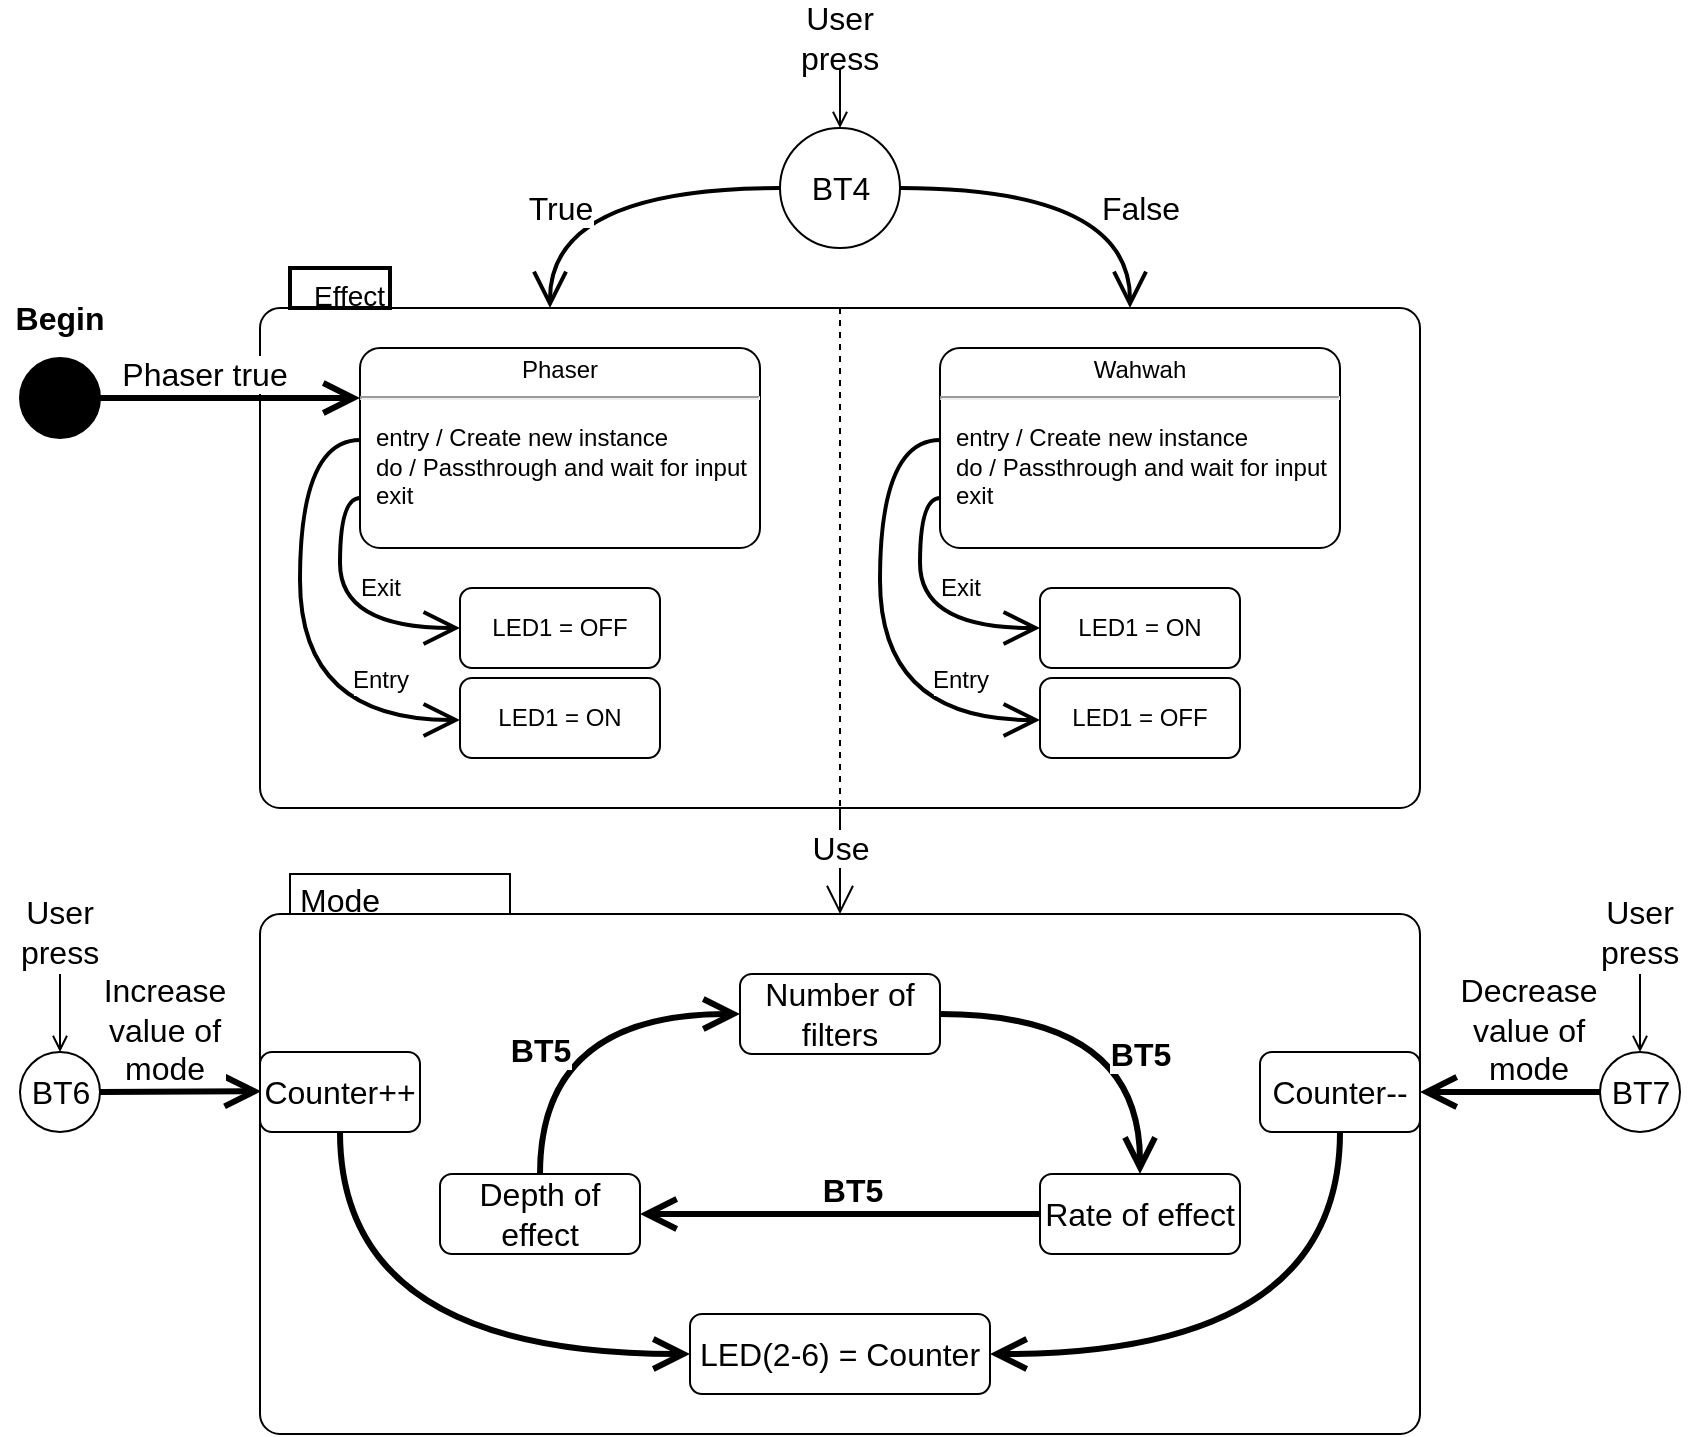 <mxfile version="21.3.7" type="github">
  <diagram name="Page-1" id="avLiX0-ZLgYI8EXi2qUj">
    <mxGraphModel dx="1378" dy="1249" grid="1" gridSize="10" guides="1" tooltips="1" connect="1" arrows="1" fold="1" page="1" pageScale="1" pageWidth="1169" pageHeight="827" math="0" shadow="0">
      <root>
        <mxCell id="0" />
        <mxCell id="1" parent="0" />
        <mxCell id="FEn8FtpyVpgcIujweO89-50" value="Mode" style="shape=mxgraph.sysml.compState;html=1;align=left;verticalAlign=top;spacingTop=-3;spacingLeft=18;fontSize=16;" vertex="1" parent="1">
          <mxGeometry x="270" y="484" width="580" height="280" as="geometry" />
        </mxCell>
        <mxCell id="FEn8FtpyVpgcIujweO89-6" value="&lt;font style=&quot;font-size: 14px;&quot;&gt;Effect&lt;/font&gt;" style="shape=mxgraph.sysml.region;align=left;verticalAlign=top;spacingTop=-3;spacingLeft=25;html=1;fontSize=16;" vertex="1" parent="1">
          <mxGeometry x="270" y="181" width="580" height="270" as="geometry" />
        </mxCell>
        <mxCell id="FEn8FtpyVpgcIujweO89-2" value="&lt;p style=&quot;margin: 4px 0px 0px; text-align: center; font-size: 12px;&quot;&gt;Phaser&lt;/p&gt;&lt;hr style=&quot;font-size: 12px;&quot;&gt;&lt;p style=&quot;font-size: 12px;&quot;&gt;&lt;/p&gt;&lt;p style=&quot;margin: 0px 0px 0px 8px; text-align: left; font-size: 12px;&quot;&gt;entry / Create new instance&lt;br style=&quot;font-size: 12px;&quot;&gt;do / Passthrough and wait for input&lt;br style=&quot;font-size: 12px;&quot;&gt;exit&amp;nbsp;&lt;/p&gt;" style="shape=mxgraph.sysml.simpleState;html=1;overflow=fill;whiteSpace=wrap;align=center;fontSize=12;" vertex="1" parent="1">
          <mxGeometry x="320" y="221" width="200" height="100" as="geometry" />
        </mxCell>
        <mxCell id="FEn8FtpyVpgcIujweO89-3" value="" style="shape=ellipse;html=1;fillColor=strokeColor;fontSize=16;fontColor=#ffffff;" vertex="1" parent="1">
          <mxGeometry x="150" y="226" width="40" height="40" as="geometry" />
        </mxCell>
        <mxCell id="FEn8FtpyVpgcIujweO89-4" value="&lt;b style=&quot;font-size: 16px;&quot;&gt;Begin&lt;/b&gt;" style="text;html=1;strokeColor=none;fillColor=none;align=center;verticalAlign=middle;whiteSpace=wrap;rounded=0;fontSize=16;" vertex="1" parent="1">
          <mxGeometry x="140" y="191" width="60" height="30" as="geometry" />
        </mxCell>
        <mxCell id="FEn8FtpyVpgcIujweO89-5" value="Phaser true" style="edgeStyle=none;html=1;endArrow=open;endSize=12;strokeWidth=3;verticalAlign=bottom;rounded=0;exitX=1;exitY=0.5;exitDx=0;exitDy=0;entryX=0;entryY=0.25;entryDx=0;entryDy=0;entryPerimeter=0;fontSize=16;" edge="1" parent="1" source="FEn8FtpyVpgcIujweO89-3" target="FEn8FtpyVpgcIujweO89-2">
          <mxGeometry x="-0.2" width="160" relative="1" as="geometry">
            <mxPoint x="230" y="351" as="sourcePoint" />
            <mxPoint x="390" y="351" as="targetPoint" />
            <mxPoint as="offset" />
          </mxGeometry>
        </mxCell>
        <mxCell id="FEn8FtpyVpgcIujweO89-10" style="edgeStyle=orthogonalEdgeStyle;orthogonalLoop=1;jettySize=auto;html=1;exitX=1;exitY=0.5;exitDx=0;exitDy=0;entryX=0.75;entryY=0;entryDx=0;entryDy=20;entryPerimeter=0;curved=1;endArrow=open;endFill=0;targetPerimeterSpacing=0;endSize=14;strokeWidth=2;fontSize=16;" edge="1" parent="1" source="FEn8FtpyVpgcIujweO89-8" target="FEn8FtpyVpgcIujweO89-6">
          <mxGeometry relative="1" as="geometry">
            <Array as="points">
              <mxPoint x="705" y="141" />
            </Array>
          </mxGeometry>
        </mxCell>
        <mxCell id="FEn8FtpyVpgcIujweO89-17" value="False" style="edgeLabel;html=1;align=center;verticalAlign=middle;resizable=0;points=[];fontSize=16;" vertex="1" connectable="0" parent="FEn8FtpyVpgcIujweO89-10">
          <mxGeometry x="-0.224" y="-19" relative="1" as="geometry">
            <mxPoint x="52" y="-9" as="offset" />
          </mxGeometry>
        </mxCell>
        <mxCell id="FEn8FtpyVpgcIujweO89-13" style="edgeStyle=orthogonalEdgeStyle;rounded=0;orthogonalLoop=1;jettySize=auto;html=1;entryX=0.5;entryY=0;entryDx=0;entryDy=0;endArrow=open;endFill=0;exitX=0.5;exitY=1;exitDx=0;exitDy=0;fontSize=16;" edge="1" parent="1" source="FEn8FtpyVpgcIujweO89-14" target="FEn8FtpyVpgcIujweO89-8">
          <mxGeometry relative="1" as="geometry">
            <mxPoint x="560" y="71" as="sourcePoint" />
          </mxGeometry>
        </mxCell>
        <mxCell id="FEn8FtpyVpgcIujweO89-8" value="BT4" style="shape=ellipse;html=1;fontSize=16;align=center;" vertex="1" parent="1">
          <mxGeometry x="530" y="111" width="60" height="60" as="geometry" />
        </mxCell>
        <mxCell id="FEn8FtpyVpgcIujweO89-12" style="edgeStyle=orthogonalEdgeStyle;orthogonalLoop=1;jettySize=auto;html=1;exitX=0;exitY=0.5;exitDx=0;exitDy=0;entryX=0.25;entryY=0;entryDx=0;entryDy=20;entryPerimeter=0;curved=1;endArrow=open;endFill=0;targetPerimeterSpacing=0;endSize=14;strokeWidth=2;fontSize=16;" edge="1" parent="1" source="FEn8FtpyVpgcIujweO89-8" target="FEn8FtpyVpgcIujweO89-6">
          <mxGeometry relative="1" as="geometry">
            <mxPoint x="595" y="81" as="sourcePoint" />
            <mxPoint x="718" y="171" as="targetPoint" />
            <Array as="points">
              <mxPoint x="415" y="141" />
            </Array>
          </mxGeometry>
        </mxCell>
        <mxCell id="FEn8FtpyVpgcIujweO89-16" value="True" style="edgeLabel;html=1;align=center;verticalAlign=middle;resizable=0;points=[];fontSize=16;" vertex="1" connectable="0" parent="FEn8FtpyVpgcIujweO89-12">
          <mxGeometry x="-0.22" y="13" relative="1" as="geometry">
            <mxPoint x="-42" y="-3" as="offset" />
          </mxGeometry>
        </mxCell>
        <mxCell id="FEn8FtpyVpgcIujweO89-14" value="User press" style="text;html=1;strokeColor=none;fillColor=none;align=center;verticalAlign=middle;whiteSpace=wrap;rounded=0;fontSize=16;" vertex="1" parent="1">
          <mxGeometry x="535" y="51" width="50" height="30" as="geometry" />
        </mxCell>
        <mxCell id="FEn8FtpyVpgcIujweO89-18" value="LED1 = OFF" style="shape=rect;rounded=1;html=1;whiteSpace=wrap;align=center;fontSize=12;" vertex="1" parent="1">
          <mxGeometry x="370" y="341" width="100" height="40" as="geometry" />
        </mxCell>
        <mxCell id="FEn8FtpyVpgcIujweO89-21" style="edgeStyle=orthogonalEdgeStyle;orthogonalLoop=1;jettySize=auto;html=1;exitX=0;exitY=0.75;exitDx=0;exitDy=0;entryX=0;entryY=0.5;entryDx=0;entryDy=0;curved=1;endArrow=open;endFill=0;targetPerimeterSpacing=0;endSize=14;strokeWidth=2;exitPerimeter=0;fontSize=12;" edge="1" parent="1" source="FEn8FtpyVpgcIujweO89-2" target="FEn8FtpyVpgcIujweO89-18">
          <mxGeometry relative="1" as="geometry">
            <mxPoint x="550" y="81" as="sourcePoint" />
            <mxPoint x="435" y="171" as="targetPoint" />
            <Array as="points">
              <mxPoint x="310" y="296" />
              <mxPoint x="310" y="361" />
            </Array>
          </mxGeometry>
        </mxCell>
        <mxCell id="FEn8FtpyVpgcIujweO89-22" value="Exit" style="edgeLabel;html=1;align=center;verticalAlign=middle;resizable=0;points=[];fontSize=12;" vertex="1" connectable="0" parent="FEn8FtpyVpgcIujweO89-21">
          <mxGeometry x="-0.22" y="13" relative="1" as="geometry">
            <mxPoint x="7" y="2" as="offset" />
          </mxGeometry>
        </mxCell>
        <mxCell id="FEn8FtpyVpgcIujweO89-24" value="LED1 = ON" style="shape=rect;rounded=1;html=1;whiteSpace=wrap;align=center;fontSize=12;" vertex="1" parent="1">
          <mxGeometry x="370" y="386" width="100" height="40" as="geometry" />
        </mxCell>
        <mxCell id="FEn8FtpyVpgcIujweO89-25" style="edgeStyle=orthogonalEdgeStyle;orthogonalLoop=1;jettySize=auto;html=1;exitX=0;exitY=0.5;exitDx=0;exitDy=0;entryX=0;entryY=0.5;entryDx=0;entryDy=0;curved=1;endArrow=open;endFill=0;targetPerimeterSpacing=0;endSize=14;strokeWidth=2;exitPerimeter=0;fontSize=12;" edge="1" parent="1">
          <mxGeometry relative="1" as="geometry">
            <mxPoint x="320" y="267" as="sourcePoint" />
            <mxPoint x="370" y="407" as="targetPoint" />
            <Array as="points">
              <mxPoint x="290" y="267" />
              <mxPoint x="290" y="407" />
            </Array>
          </mxGeometry>
        </mxCell>
        <mxCell id="FEn8FtpyVpgcIujweO89-26" value="Entry" style="edgeLabel;html=1;align=center;verticalAlign=middle;resizable=0;points=[];fontSize=12;" vertex="1" connectable="0" parent="FEn8FtpyVpgcIujweO89-25">
          <mxGeometry x="-0.22" y="13" relative="1" as="geometry">
            <mxPoint x="27" y="52" as="offset" />
          </mxGeometry>
        </mxCell>
        <mxCell id="FEn8FtpyVpgcIujweO89-27" value="&lt;p style=&quot;margin: 4px 0px 0px; text-align: center; font-size: 12px;&quot;&gt;Wahwah&lt;/p&gt;&lt;hr style=&quot;font-size: 12px;&quot;&gt;&lt;p style=&quot;font-size: 12px;&quot;&gt;&lt;/p&gt;&lt;p style=&quot;margin: 0px 0px 0px 8px; text-align: left; font-size: 12px;&quot;&gt;entry / Create new instance&lt;br style=&quot;font-size: 12px;&quot;&gt;do / Passthrough and wait for input&lt;br style=&quot;font-size: 12px;&quot;&gt;exit&amp;nbsp;&lt;/p&gt;" style="shape=mxgraph.sysml.simpleState;html=1;overflow=fill;whiteSpace=wrap;align=center;fontSize=12;" vertex="1" parent="1">
          <mxGeometry x="610" y="221" width="200" height="100" as="geometry" />
        </mxCell>
        <mxCell id="FEn8FtpyVpgcIujweO89-28" value="LED1 = ON" style="shape=rect;rounded=1;html=1;whiteSpace=wrap;align=center;fontSize=12;" vertex="1" parent="1">
          <mxGeometry x="660" y="341" width="100" height="40" as="geometry" />
        </mxCell>
        <mxCell id="FEn8FtpyVpgcIujweO89-29" style="edgeStyle=orthogonalEdgeStyle;orthogonalLoop=1;jettySize=auto;html=1;exitX=0;exitY=0.75;exitDx=0;exitDy=0;entryX=0;entryY=0.5;entryDx=0;entryDy=0;curved=1;endArrow=open;endFill=0;targetPerimeterSpacing=0;endSize=14;strokeWidth=2;exitPerimeter=0;fontSize=12;" edge="1" parent="1" source="FEn8FtpyVpgcIujweO89-27" target="FEn8FtpyVpgcIujweO89-28">
          <mxGeometry relative="1" as="geometry">
            <mxPoint x="840" y="81" as="sourcePoint" />
            <mxPoint x="725" y="171" as="targetPoint" />
            <Array as="points">
              <mxPoint x="600" y="296" />
              <mxPoint x="600" y="361" />
            </Array>
          </mxGeometry>
        </mxCell>
        <mxCell id="FEn8FtpyVpgcIujweO89-30" value="Exit" style="edgeLabel;html=1;align=center;verticalAlign=middle;resizable=0;points=[];fontSize=12;" vertex="1" connectable="0" parent="FEn8FtpyVpgcIujweO89-29">
          <mxGeometry x="-0.22" y="13" relative="1" as="geometry">
            <mxPoint x="7" y="2" as="offset" />
          </mxGeometry>
        </mxCell>
        <mxCell id="FEn8FtpyVpgcIujweO89-31" value="LED1 = OFF" style="shape=rect;rounded=1;html=1;whiteSpace=wrap;align=center;fontSize=12;" vertex="1" parent="1">
          <mxGeometry x="660" y="386" width="100" height="40" as="geometry" />
        </mxCell>
        <mxCell id="FEn8FtpyVpgcIujweO89-32" style="edgeStyle=orthogonalEdgeStyle;orthogonalLoop=1;jettySize=auto;html=1;exitX=0;exitY=0.5;exitDx=0;exitDy=0;entryX=0;entryY=0.5;entryDx=0;entryDy=0;curved=1;endArrow=open;endFill=0;targetPerimeterSpacing=0;endSize=14;strokeWidth=2;exitPerimeter=0;fontSize=12;" edge="1" parent="1">
          <mxGeometry relative="1" as="geometry">
            <mxPoint x="610" y="267" as="sourcePoint" />
            <mxPoint x="660" y="407" as="targetPoint" />
            <Array as="points">
              <mxPoint x="580" y="267" />
              <mxPoint x="580" y="407" />
            </Array>
          </mxGeometry>
        </mxCell>
        <mxCell id="FEn8FtpyVpgcIujweO89-33" value="Entry" style="edgeLabel;html=1;align=center;verticalAlign=middle;resizable=0;points=[];fontSize=12;" vertex="1" connectable="0" parent="FEn8FtpyVpgcIujweO89-32">
          <mxGeometry x="-0.22" y="13" relative="1" as="geometry">
            <mxPoint x="27" y="52" as="offset" />
          </mxGeometry>
        </mxCell>
        <mxCell id="FEn8FtpyVpgcIujweO89-37" value="" style="edgeStyle=elbowEdgeStyle;html=1;elbow=horizontal;align=right;verticalAlign=bottom;rounded=0;labelBackgroundColor=none;endArrow=open;endSize=12;exitX=0.75;exitY=1;exitDx=0;exitDy=0;exitPerimeter=0;entryX=0.5;entryY=0;entryDx=0;entryDy=20;entryPerimeter=0;fontSize=16;" edge="1" target="FEn8FtpyVpgcIujweO89-50" parent="1" source="FEn8FtpyVpgcIujweO89-6">
          <mxGeometry relative="1" as="geometry">
            <mxPoint x="560" y="551" as="sourcePoint" />
            <mxPoint x="560" y="501.0" as="targetPoint" />
            <Array as="points">
              <mxPoint x="560" y="471" />
            </Array>
          </mxGeometry>
        </mxCell>
        <mxCell id="FEn8FtpyVpgcIujweO89-60" value="Use" style="edgeLabel;html=1;align=center;verticalAlign=middle;resizable=0;points=[];fontSize=16;" vertex="1" connectable="0" parent="FEn8FtpyVpgcIujweO89-37">
          <mxGeometry x="0.607" y="-3" relative="1" as="geometry">
            <mxPoint x="3" y="6" as="offset" />
          </mxGeometry>
        </mxCell>
        <mxCell id="FEn8FtpyVpgcIujweO89-42" value="Depth of effect" style="shape=rect;rounded=1;html=1;whiteSpace=wrap;align=center;fontSize=16;" vertex="1" parent="1">
          <mxGeometry x="360" y="634" width="100" height="40" as="geometry" />
        </mxCell>
        <mxCell id="FEn8FtpyVpgcIujweO89-45" style="edgeStyle=orthogonalEdgeStyle;rounded=0;orthogonalLoop=1;jettySize=auto;html=1;entryX=0.5;entryY=0;entryDx=0;entryDy=0;endArrow=open;endFill=0;exitX=0.5;exitY=1;exitDx=0;exitDy=0;fontSize=16;" edge="1" parent="1" source="FEn8FtpyVpgcIujweO89-47" target="FEn8FtpyVpgcIujweO89-46">
          <mxGeometry relative="1" as="geometry">
            <mxPoint x="130" y="554" as="sourcePoint" />
            <Array as="points" />
          </mxGeometry>
        </mxCell>
        <mxCell id="FEn8FtpyVpgcIujweO89-46" value="BT6" style="shape=ellipse;html=1;fontSize=16;align=center;" vertex="1" parent="1">
          <mxGeometry x="150" y="573" width="40" height="40" as="geometry" />
        </mxCell>
        <mxCell id="FEn8FtpyVpgcIujweO89-47" value="User press" style="text;html=1;strokeColor=none;fillColor=none;align=center;verticalAlign=middle;whiteSpace=wrap;rounded=0;fontSize=16;" vertex="1" parent="1">
          <mxGeometry x="145" y="491" width="50" height="43" as="geometry" />
        </mxCell>
        <mxCell id="FEn8FtpyVpgcIujweO89-48" value="Number of filters" style="shape=rect;rounded=1;html=1;whiteSpace=wrap;align=center;fontSize=16;" vertex="1" parent="1">
          <mxGeometry x="510" y="534" width="100" height="40" as="geometry" />
        </mxCell>
        <mxCell id="FEn8FtpyVpgcIujweO89-49" value="Rate of effect" style="shape=rect;rounded=1;html=1;whiteSpace=wrap;align=center;fontSize=16;" vertex="1" parent="1">
          <mxGeometry x="660" y="634" width="100" height="40" as="geometry" />
        </mxCell>
        <mxCell id="FEn8FtpyVpgcIujweO89-52" value="Increase&lt;br style=&quot;border-color: var(--border-color); font-size: 16px;&quot;&gt;value of&lt;br style=&quot;border-color: var(--border-color); font-size: 16px;&quot;&gt;mode" style="edgeStyle=none;html=1;endArrow=open;endSize=12;strokeWidth=3;verticalAlign=bottom;rounded=0;exitX=1;exitY=0.5;exitDx=0;exitDy=0;entryX=0.001;entryY=0.388;entryDx=0;entryDy=0;entryPerimeter=0;fontSize=16;" edge="1" parent="1" source="FEn8FtpyVpgcIujweO89-46" target="FEn8FtpyVpgcIujweO89-50">
          <mxGeometry x="-0.2" width="160" relative="1" as="geometry">
            <mxPoint x="200" y="592.83" as="sourcePoint" />
            <mxPoint x="330" y="592.83" as="targetPoint" />
            <mxPoint as="offset" />
          </mxGeometry>
        </mxCell>
        <mxCell id="FEn8FtpyVpgcIujweO89-53" value="&lt;b style=&quot;font-size: 16px;&quot;&gt;BT5&lt;/b&gt;" style="edgeStyle=orthogonalEdgeStyle;html=1;endArrow=open;endSize=12;strokeWidth=3;verticalAlign=bottom;rounded=0;exitX=1;exitY=0.5;exitDx=0;exitDy=0;entryX=0.5;entryY=0;entryDx=0;entryDy=0;curved=1;fontSize=16;" edge="1" parent="1" source="FEn8FtpyVpgcIujweO89-48" target="FEn8FtpyVpgcIujweO89-49">
          <mxGeometry x="0.46" width="160" relative="1" as="geometry">
            <mxPoint x="185" y="573" as="sourcePoint" />
            <mxPoint x="275" y="574" as="targetPoint" />
            <mxPoint as="offset" />
          </mxGeometry>
        </mxCell>
        <mxCell id="FEn8FtpyVpgcIujweO89-54" value="&lt;b style=&quot;font-size: 16px;&quot;&gt;BT5&lt;/b&gt;" style="edgeStyle=orthogonalEdgeStyle;html=1;endArrow=open;endSize=12;strokeWidth=3;verticalAlign=bottom;rounded=0;exitX=0;exitY=0.5;exitDx=0;exitDy=0;entryX=1;entryY=0.5;entryDx=0;entryDy=0;curved=1;fontSize=16;" edge="1" parent="1" source="FEn8FtpyVpgcIujweO89-49" target="FEn8FtpyVpgcIujweO89-42">
          <mxGeometry x="-0.053" width="160" relative="1" as="geometry">
            <mxPoint x="615" y="564" as="sourcePoint" />
            <mxPoint x="715" y="624" as="targetPoint" />
            <mxPoint as="offset" />
            <Array as="points">
              <mxPoint x="610" y="654" />
              <mxPoint x="610" y="654" />
            </Array>
          </mxGeometry>
        </mxCell>
        <mxCell id="FEn8FtpyVpgcIujweO89-55" value="&lt;b style=&quot;font-size: 16px;&quot;&gt;BT5&lt;/b&gt;" style="edgeStyle=orthogonalEdgeStyle;html=1;endArrow=open;endSize=12;strokeWidth=3;verticalAlign=bottom;rounded=0;exitX=0.5;exitY=0;exitDx=0;exitDy=0;entryX=0;entryY=0.5;entryDx=0;entryDy=0;curved=1;fontSize=16;" edge="1" parent="1" source="FEn8FtpyVpgcIujweO89-42" target="FEn8FtpyVpgcIujweO89-48">
          <mxGeometry x="-0.444" width="160" relative="1" as="geometry">
            <mxPoint x="715" y="664" as="sourcePoint" />
            <mxPoint x="425" y="664" as="targetPoint" />
            <mxPoint as="offset" />
            <Array as="points">
              <mxPoint x="410" y="554" />
            </Array>
          </mxGeometry>
        </mxCell>
        <mxCell id="FEn8FtpyVpgcIujweO89-56" style="edgeStyle=orthogonalEdgeStyle;rounded=0;orthogonalLoop=1;jettySize=auto;html=1;entryX=0.5;entryY=0;entryDx=0;entryDy=0;endArrow=open;endFill=0;exitX=0.5;exitY=1;exitDx=0;exitDy=0;fontSize=16;" edge="1" parent="1" source="FEn8FtpyVpgcIujweO89-58" target="FEn8FtpyVpgcIujweO89-57">
          <mxGeometry relative="1" as="geometry">
            <mxPoint x="885" y="554" as="sourcePoint" />
            <Array as="points" />
          </mxGeometry>
        </mxCell>
        <mxCell id="FEn8FtpyVpgcIujweO89-57" value="BT7" style="shape=ellipse;html=1;fontSize=16;align=center;" vertex="1" parent="1">
          <mxGeometry x="940" y="573" width="40" height="40" as="geometry" />
        </mxCell>
        <mxCell id="FEn8FtpyVpgcIujweO89-58" value="User press" style="text;html=1;strokeColor=none;fillColor=none;align=center;verticalAlign=middle;whiteSpace=wrap;rounded=0;fontSize=16;" vertex="1" parent="1">
          <mxGeometry x="935" y="491" width="50" height="43" as="geometry" />
        </mxCell>
        <mxCell id="FEn8FtpyVpgcIujweO89-59" value="Decrease&lt;br style=&quot;font-size: 16px;&quot;&gt;value of&lt;br style=&quot;font-size: 16px;&quot;&gt;mode" style="edgeStyle=none;html=1;endArrow=open;endSize=12;strokeWidth=3;verticalAlign=bottom;rounded=0;exitX=0;exitY=0.5;exitDx=0;exitDy=0;fontSize=16;" edge="1" parent="1" source="FEn8FtpyVpgcIujweO89-57">
          <mxGeometry x="-0.205" width="160" relative="1" as="geometry">
            <mxPoint x="955" y="592.83" as="sourcePoint" />
            <mxPoint x="850" y="593" as="targetPoint" />
            <mxPoint as="offset" />
          </mxGeometry>
        </mxCell>
        <mxCell id="FEn8FtpyVpgcIujweO89-61" value="LED(2-6) = Counter" style="shape=rect;rounded=1;html=1;whiteSpace=wrap;align=center;fontSize=16;" vertex="1" parent="1">
          <mxGeometry x="485" y="704" width="150" height="40" as="geometry" />
        </mxCell>
        <mxCell id="FEn8FtpyVpgcIujweO89-64" value="Counter++" style="shape=rect;rounded=1;html=1;whiteSpace=wrap;align=center;fontSize=16;" vertex="1" parent="1">
          <mxGeometry x="270" y="573" width="80" height="40" as="geometry" />
        </mxCell>
        <mxCell id="FEn8FtpyVpgcIujweO89-65" value="Counter--" style="shape=rect;rounded=1;html=1;whiteSpace=wrap;align=center;fontSize=16;" vertex="1" parent="1">
          <mxGeometry x="770" y="573" width="80" height="40" as="geometry" />
        </mxCell>
        <mxCell id="FEn8FtpyVpgcIujweO89-66" value="" style="edgeStyle=orthogonalEdgeStyle;html=1;endArrow=open;endSize=12;strokeWidth=3;verticalAlign=bottom;rounded=0;exitX=0.5;exitY=1;exitDx=0;exitDy=0;entryX=1;entryY=0.5;entryDx=0;entryDy=0;curved=1;fontSize=16;" edge="1" parent="1" source="FEn8FtpyVpgcIujweO89-65" target="FEn8FtpyVpgcIujweO89-61">
          <mxGeometry x="0.0" y="-10" width="160" relative="1" as="geometry">
            <mxPoint x="715" y="624" as="sourcePoint" />
            <mxPoint x="615" y="564" as="targetPoint" />
            <mxPoint as="offset" />
          </mxGeometry>
        </mxCell>
        <mxCell id="FEn8FtpyVpgcIujweO89-67" value="" style="edgeStyle=orthogonalEdgeStyle;html=1;endArrow=open;endSize=12;strokeWidth=3;verticalAlign=bottom;rounded=0;exitX=0.5;exitY=1;exitDx=0;exitDy=0;entryX=0;entryY=0.5;entryDx=0;entryDy=0;curved=1;fontSize=16;" edge="1" parent="1" source="FEn8FtpyVpgcIujweO89-64" target="FEn8FtpyVpgcIujweO89-61">
          <mxGeometry x="-0.001" y="-10" width="160" relative="1" as="geometry">
            <mxPoint x="625" y="574" as="sourcePoint" />
            <mxPoint x="725" y="634" as="targetPoint" />
            <mxPoint as="offset" />
          </mxGeometry>
        </mxCell>
      </root>
    </mxGraphModel>
  </diagram>
</mxfile>
